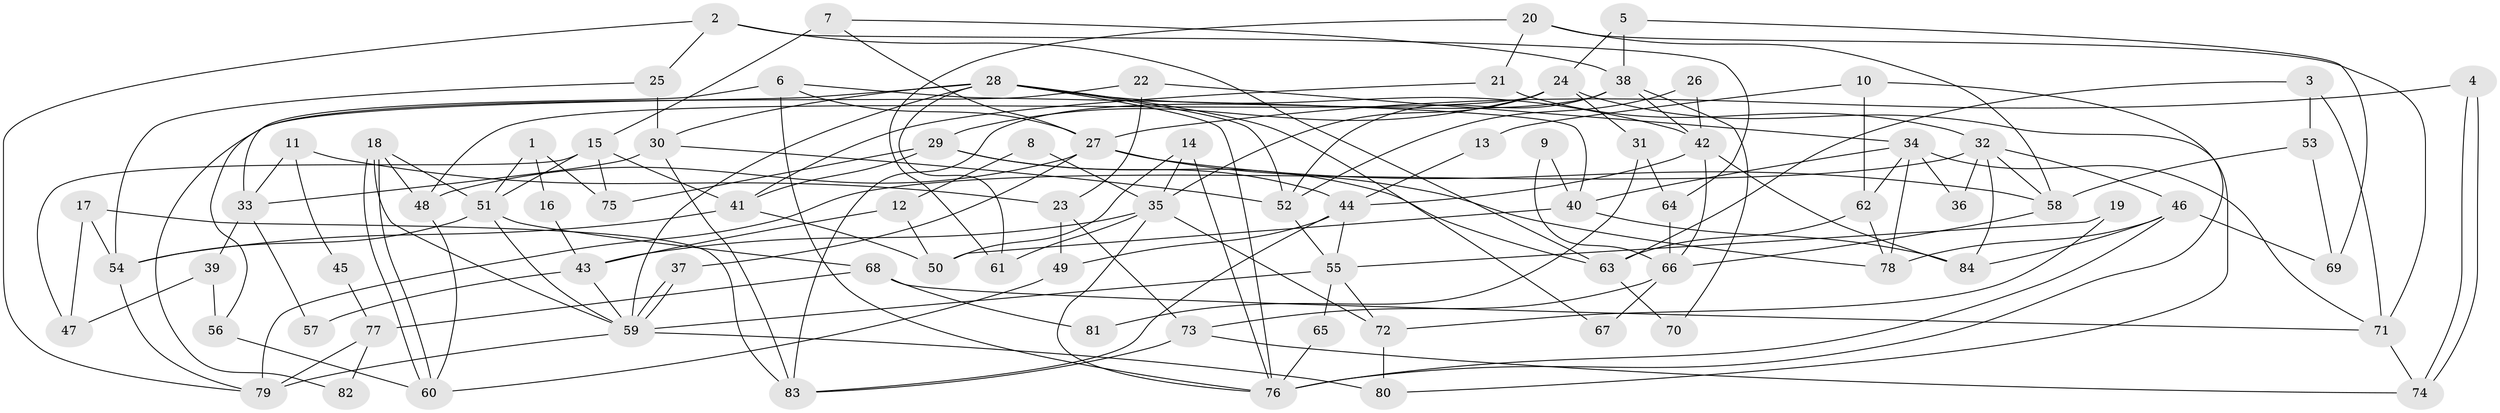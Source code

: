// coarse degree distribution, {3: 0.2413793103448276, 4: 0.15517241379310345, 6: 0.1206896551724138, 5: 0.1896551724137931, 7: 0.08620689655172414, 2: 0.1206896551724138, 8: 0.05172413793103448, 11: 0.017241379310344827, 9: 0.017241379310344827}
// Generated by graph-tools (version 1.1) at 2025/36/03/04/25 23:36:59]
// undirected, 84 vertices, 168 edges
graph export_dot {
  node [color=gray90,style=filled];
  1;
  2;
  3;
  4;
  5;
  6;
  7;
  8;
  9;
  10;
  11;
  12;
  13;
  14;
  15;
  16;
  17;
  18;
  19;
  20;
  21;
  22;
  23;
  24;
  25;
  26;
  27;
  28;
  29;
  30;
  31;
  32;
  33;
  34;
  35;
  36;
  37;
  38;
  39;
  40;
  41;
  42;
  43;
  44;
  45;
  46;
  47;
  48;
  49;
  50;
  51;
  52;
  53;
  54;
  55;
  56;
  57;
  58;
  59;
  60;
  61;
  62;
  63;
  64;
  65;
  66;
  67;
  68;
  69;
  70;
  71;
  72;
  73;
  74;
  75;
  76;
  77;
  78;
  79;
  80;
  81;
  82;
  83;
  84;
  1 -- 51;
  1 -- 75;
  1 -- 16;
  2 -- 25;
  2 -- 79;
  2 -- 63;
  2 -- 64;
  3 -- 63;
  3 -- 71;
  3 -- 53;
  4 -- 74;
  4 -- 74;
  4 -- 27;
  5 -- 69;
  5 -- 24;
  5 -- 38;
  6 -- 40;
  6 -- 76;
  6 -- 27;
  6 -- 33;
  7 -- 38;
  7 -- 15;
  7 -- 27;
  8 -- 35;
  8 -- 12;
  9 -- 40;
  9 -- 66;
  10 -- 76;
  10 -- 62;
  10 -- 13;
  11 -- 23;
  11 -- 33;
  11 -- 45;
  12 -- 43;
  12 -- 50;
  13 -- 44;
  14 -- 35;
  14 -- 50;
  14 -- 76;
  15 -- 47;
  15 -- 51;
  15 -- 41;
  15 -- 75;
  16 -- 43;
  17 -- 54;
  17 -- 83;
  17 -- 47;
  18 -- 60;
  18 -- 60;
  18 -- 48;
  18 -- 51;
  18 -- 59;
  19 -- 55;
  19 -- 72;
  20 -- 58;
  20 -- 61;
  20 -- 21;
  20 -- 71;
  21 -- 41;
  21 -- 32;
  22 -- 23;
  22 -- 34;
  22 -- 82;
  23 -- 73;
  23 -- 49;
  24 -- 29;
  24 -- 80;
  24 -- 31;
  24 -- 35;
  24 -- 48;
  25 -- 54;
  25 -- 30;
  26 -- 42;
  26 -- 52;
  27 -- 37;
  27 -- 48;
  27 -- 58;
  27 -- 78;
  28 -- 59;
  28 -- 76;
  28 -- 30;
  28 -- 42;
  28 -- 52;
  28 -- 56;
  28 -- 61;
  28 -- 67;
  29 -- 44;
  29 -- 41;
  29 -- 63;
  29 -- 75;
  30 -- 83;
  30 -- 33;
  30 -- 52;
  31 -- 64;
  31 -- 81;
  32 -- 84;
  32 -- 36;
  32 -- 46;
  32 -- 58;
  32 -- 79;
  33 -- 39;
  33 -- 57;
  34 -- 71;
  34 -- 78;
  34 -- 36;
  34 -- 40;
  34 -- 62;
  35 -- 76;
  35 -- 43;
  35 -- 61;
  35 -- 72;
  37 -- 59;
  37 -- 59;
  38 -- 52;
  38 -- 42;
  38 -- 70;
  38 -- 83;
  39 -- 56;
  39 -- 47;
  40 -- 84;
  40 -- 50;
  41 -- 54;
  41 -- 50;
  42 -- 44;
  42 -- 66;
  42 -- 84;
  43 -- 59;
  43 -- 57;
  44 -- 55;
  44 -- 49;
  44 -- 83;
  45 -- 77;
  46 -- 78;
  46 -- 69;
  46 -- 76;
  46 -- 84;
  48 -- 60;
  49 -- 60;
  51 -- 59;
  51 -- 54;
  51 -- 68;
  52 -- 55;
  53 -- 58;
  53 -- 69;
  54 -- 79;
  55 -- 59;
  55 -- 65;
  55 -- 72;
  56 -- 60;
  58 -- 66;
  59 -- 79;
  59 -- 80;
  62 -- 63;
  62 -- 78;
  63 -- 70;
  64 -- 66;
  65 -- 76;
  66 -- 67;
  66 -- 73;
  68 -- 71;
  68 -- 77;
  68 -- 81;
  71 -- 74;
  72 -- 80;
  73 -- 83;
  73 -- 74;
  77 -- 79;
  77 -- 82;
}
